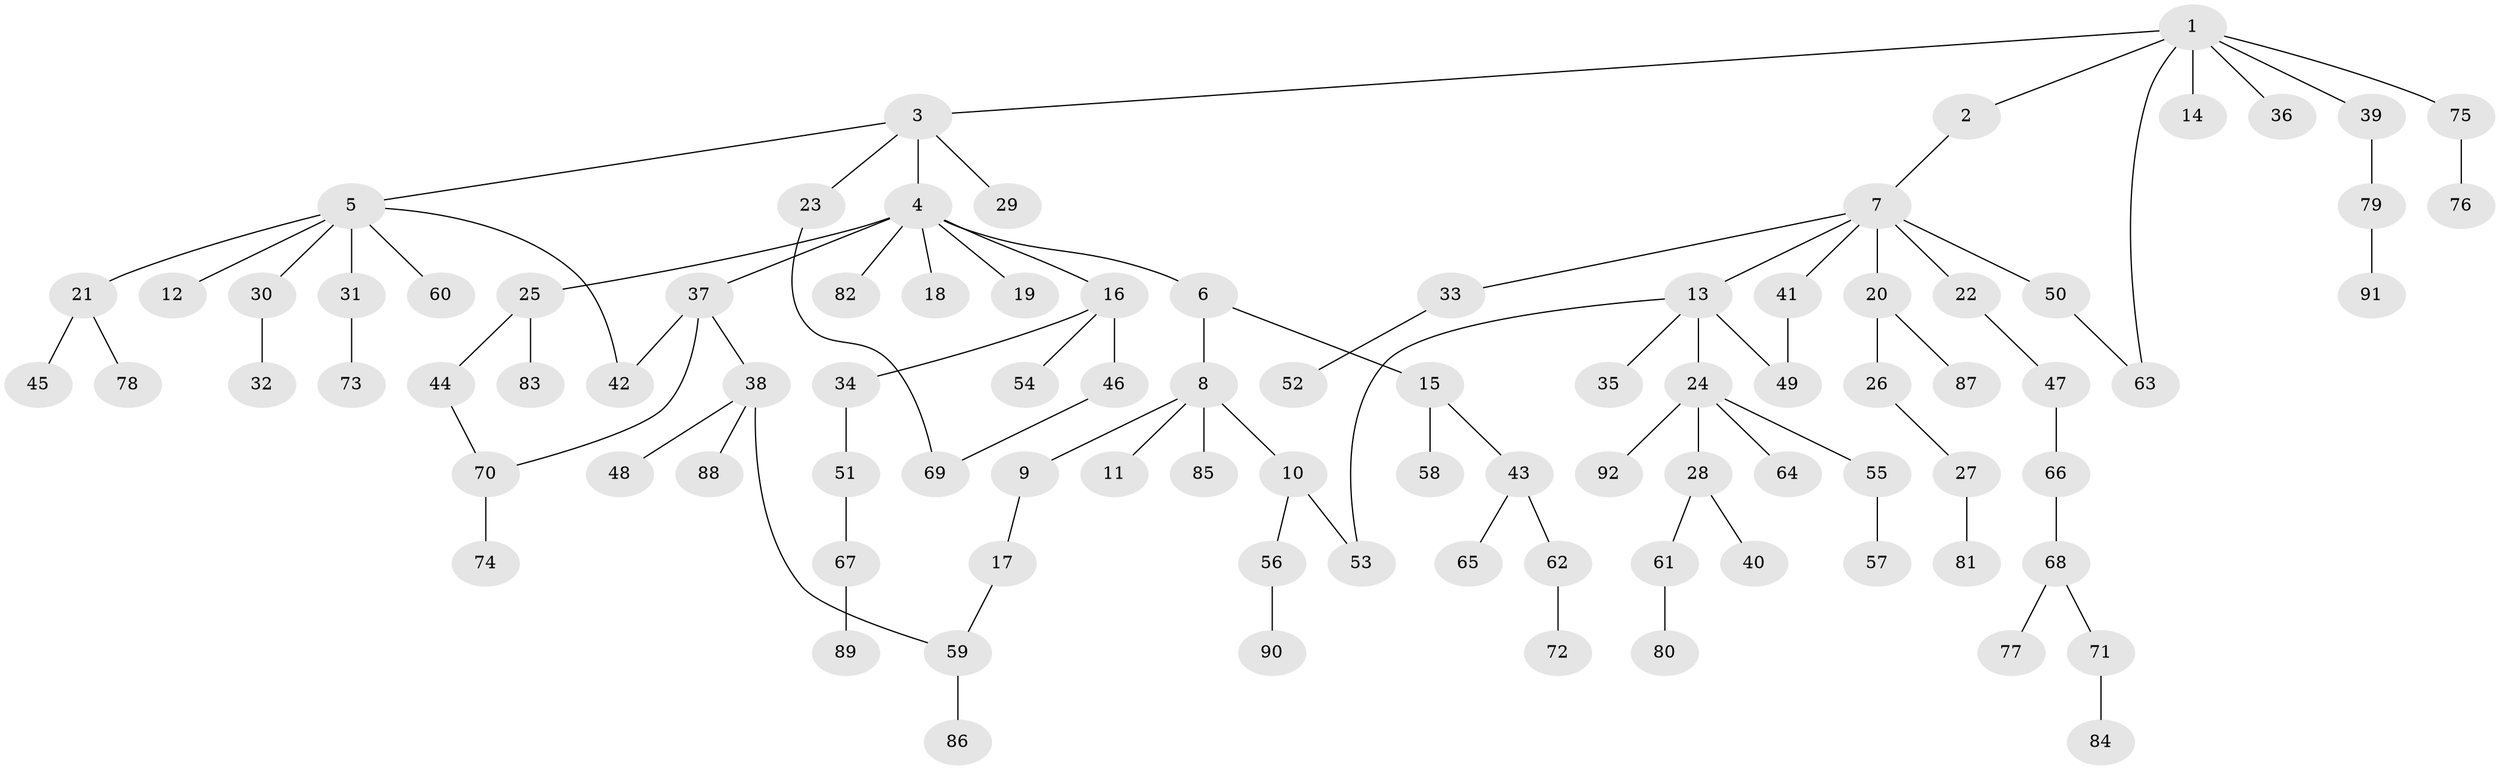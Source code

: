// Generated by graph-tools (version 1.1) at 2025/34/03/09/25 02:34:13]
// undirected, 92 vertices, 98 edges
graph export_dot {
graph [start="1"]
  node [color=gray90,style=filled];
  1;
  2;
  3;
  4;
  5;
  6;
  7;
  8;
  9;
  10;
  11;
  12;
  13;
  14;
  15;
  16;
  17;
  18;
  19;
  20;
  21;
  22;
  23;
  24;
  25;
  26;
  27;
  28;
  29;
  30;
  31;
  32;
  33;
  34;
  35;
  36;
  37;
  38;
  39;
  40;
  41;
  42;
  43;
  44;
  45;
  46;
  47;
  48;
  49;
  50;
  51;
  52;
  53;
  54;
  55;
  56;
  57;
  58;
  59;
  60;
  61;
  62;
  63;
  64;
  65;
  66;
  67;
  68;
  69;
  70;
  71;
  72;
  73;
  74;
  75;
  76;
  77;
  78;
  79;
  80;
  81;
  82;
  83;
  84;
  85;
  86;
  87;
  88;
  89;
  90;
  91;
  92;
  1 -- 2;
  1 -- 3;
  1 -- 14;
  1 -- 36;
  1 -- 39;
  1 -- 63;
  1 -- 75;
  2 -- 7;
  3 -- 4;
  3 -- 5;
  3 -- 23;
  3 -- 29;
  4 -- 6;
  4 -- 16;
  4 -- 18;
  4 -- 19;
  4 -- 25;
  4 -- 37;
  4 -- 82;
  5 -- 12;
  5 -- 21;
  5 -- 30;
  5 -- 31;
  5 -- 42;
  5 -- 60;
  6 -- 8;
  6 -- 15;
  7 -- 13;
  7 -- 20;
  7 -- 22;
  7 -- 33;
  7 -- 41;
  7 -- 50;
  8 -- 9;
  8 -- 10;
  8 -- 11;
  8 -- 85;
  9 -- 17;
  10 -- 53;
  10 -- 56;
  13 -- 24;
  13 -- 35;
  13 -- 53;
  13 -- 49;
  15 -- 43;
  15 -- 58;
  16 -- 34;
  16 -- 46;
  16 -- 54;
  17 -- 59;
  20 -- 26;
  20 -- 87;
  21 -- 45;
  21 -- 78;
  22 -- 47;
  23 -- 69;
  24 -- 28;
  24 -- 55;
  24 -- 64;
  24 -- 92;
  25 -- 44;
  25 -- 83;
  26 -- 27;
  27 -- 81;
  28 -- 40;
  28 -- 61;
  30 -- 32;
  31 -- 73;
  33 -- 52;
  34 -- 51;
  37 -- 38;
  37 -- 42;
  37 -- 70;
  38 -- 48;
  38 -- 59;
  38 -- 88;
  39 -- 79;
  41 -- 49;
  43 -- 62;
  43 -- 65;
  44 -- 70;
  46 -- 69;
  47 -- 66;
  50 -- 63;
  51 -- 67;
  55 -- 57;
  56 -- 90;
  59 -- 86;
  61 -- 80;
  62 -- 72;
  66 -- 68;
  67 -- 89;
  68 -- 71;
  68 -- 77;
  70 -- 74;
  71 -- 84;
  75 -- 76;
  79 -- 91;
}
